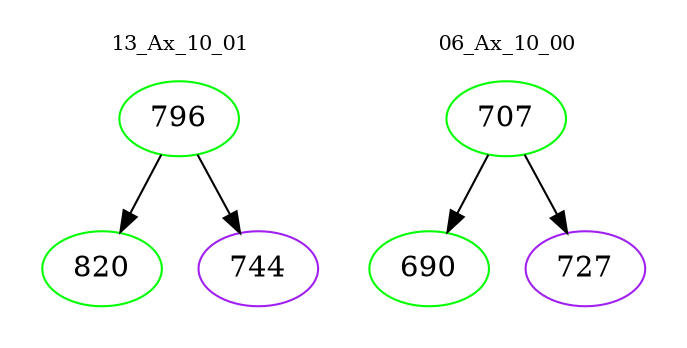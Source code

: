digraph{
subgraph cluster_0 {
color = white
label = "13_Ax_10_01";
fontsize=10;
T0_796 [label="796", color="green"]
T0_796 -> T0_820 [color="black"]
T0_820 [label="820", color="green"]
T0_796 -> T0_744 [color="black"]
T0_744 [label="744", color="purple"]
}
subgraph cluster_1 {
color = white
label = "06_Ax_10_00";
fontsize=10;
T1_707 [label="707", color="green"]
T1_707 -> T1_690 [color="black"]
T1_690 [label="690", color="green"]
T1_707 -> T1_727 [color="black"]
T1_727 [label="727", color="purple"]
}
}

